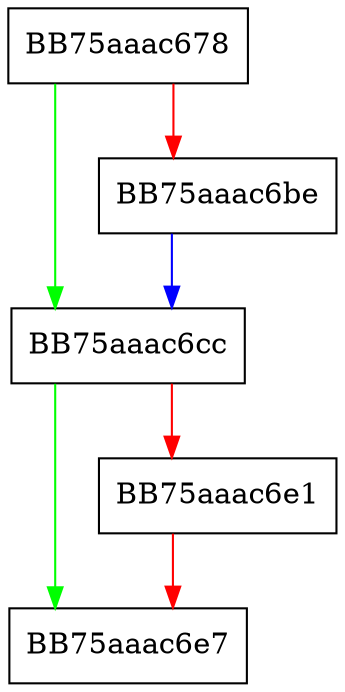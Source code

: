 digraph CreateRegistryKeyFromHKEY {
  node [shape="box"];
  graph [splines=ortho];
  BB75aaac678 -> BB75aaac6cc [color="green"];
  BB75aaac678 -> BB75aaac6be [color="red"];
  BB75aaac6be -> BB75aaac6cc [color="blue"];
  BB75aaac6cc -> BB75aaac6e7 [color="green"];
  BB75aaac6cc -> BB75aaac6e1 [color="red"];
  BB75aaac6e1 -> BB75aaac6e7 [color="red"];
}